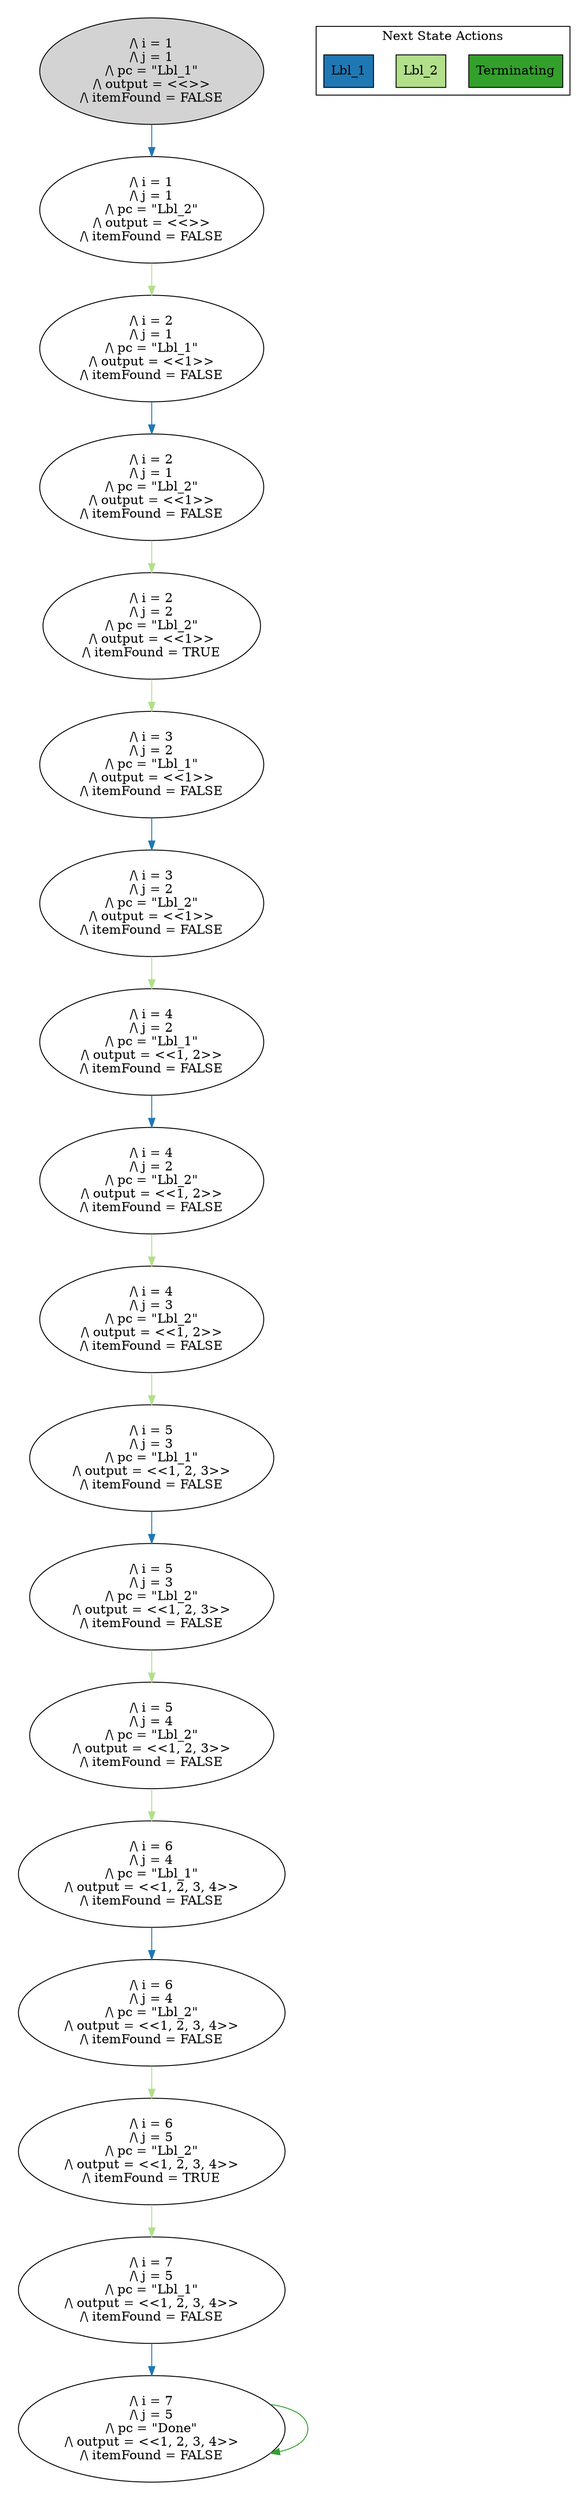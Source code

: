 strict digraph DiskGraph {
edge [colorscheme="paired12"]
nodesep=0.35;
subgraph cluster_graph {
color="white";
6777070859535446429 [label="/\\ i = 1\n/\\ j = 1\n/\\ pc = \"Lbl_1\"\n/\\ output = <<>>\n/\\ itemFound = FALSE",style = filled]
6777070859535446429 -> 4355573299634651269 [label="",color="2",fontcolor="2"];
4355573299634651269 [label="/\\ i = 1\n/\\ j = 1\n/\\ pc = \"Lbl_2\"\n/\\ output = <<>>\n/\\ itemFound = FALSE"];
4355573299634651269 -> -7287340824669452388 [label="",color="3",fontcolor="3"];
-7287340824669452388 [label="/\\ i = 2\n/\\ j = 1\n/\\ pc = \"Lbl_1\"\n/\\ output = <<1>>\n/\\ itemFound = FALSE"];
-7287340824669452388 -> 6697182884849028390 [label="",color="2",fontcolor="2"];
6697182884849028390 [label="/\\ i = 2\n/\\ j = 1\n/\\ pc = \"Lbl_2\"\n/\\ output = <<1>>\n/\\ itemFound = FALSE"];
6697182884849028390 -> -7618382091593176246 [label="",color="3",fontcolor="3"];
-7618382091593176246 [label="/\\ i = 2\n/\\ j = 2\n/\\ pc = \"Lbl_2\"\n/\\ output = <<1>>\n/\\ itemFound = TRUE"];
-7618382091593176246 -> -3368720408380039331 [label="",color="3",fontcolor="3"];
-3368720408380039331 [label="/\\ i = 3\n/\\ j = 2\n/\\ pc = \"Lbl_1\"\n/\\ output = <<1>>\n/\\ itemFound = FALSE"];
-3368720408380039331 -> 1662075497959822823 [label="",color="2",fontcolor="2"];
1662075497959822823 [label="/\\ i = 3\n/\\ j = 2\n/\\ pc = \"Lbl_2\"\n/\\ output = <<1>>\n/\\ itemFound = FALSE"];
1662075497959822823 -> -994935628771361644 [label="",color="3",fontcolor="3"];
-994935628771361644 [label="/\\ i = 4\n/\\ j = 2\n/\\ pc = \"Lbl_1\"\n/\\ output = <<1, 2>>\n/\\ itemFound = FALSE"];
-994935628771361644 -> -5332600991007059046 [label="",color="2",fontcolor="2"];
-5332600991007059046 [label="/\\ i = 4\n/\\ j = 2\n/\\ pc = \"Lbl_2\"\n/\\ output = <<1, 2>>\n/\\ itemFound = FALSE"];
-5332600991007059046 -> 3078778744852124988 [label="",color="3",fontcolor="3"];
3078778744852124988 [label="/\\ i = 4\n/\\ j = 3\n/\\ pc = \"Lbl_2\"\n/\\ output = <<1, 2>>\n/\\ itemFound = FALSE"];
3078778744852124988 -> 8334340084089581559 [label="",color="3",fontcolor="3"];
8334340084089581559 [label="/\\ i = 5\n/\\ j = 3\n/\\ pc = \"Lbl_1\"\n/\\ output = <<1, 2, 3>>\n/\\ itemFound = FALSE"];
8334340084089581559 -> -5830364095648550161 [label="",color="2",fontcolor="2"];
-5830364095648550161 [label="/\\ i = 5\n/\\ j = 3\n/\\ pc = \"Lbl_2\"\n/\\ output = <<1, 2, 3>>\n/\\ itemFound = FALSE"];
-5830364095648550161 -> -3476308486923815699 [label="",color="3",fontcolor="3"];
-3476308486923815699 [label="/\\ i = 5\n/\\ j = 4\n/\\ pc = \"Lbl_2\"\n/\\ output = <<1, 2, 3>>\n/\\ itemFound = FALSE"];
-3476308486923815699 -> 6746379860715649615 [label="",color="3",fontcolor="3"];
6746379860715649615 [label="/\\ i = 6\n/\\ j = 4\n/\\ pc = \"Lbl_1\"\n/\\ output = <<1, 2, 3, 4>>\n/\\ itemFound = FALSE"];
6746379860715649615 -> -5114367419752832706 [label="",color="2",fontcolor="2"];
-5114367419752832706 [label="/\\ i = 6\n/\\ j = 4\n/\\ pc = \"Lbl_2\"\n/\\ output = <<1, 2, 3, 4>>\n/\\ itemFound = FALSE"];
-5114367419752832706 -> -7214405200477601850 [label="",color="3",fontcolor="3"];
-7214405200477601850 [label="/\\ i = 6\n/\\ j = 5\n/\\ pc = \"Lbl_2\"\n/\\ output = <<1, 2, 3, 4>>\n/\\ itemFound = TRUE"];
-7214405200477601850 -> 4676772336646193264 [label="",color="3",fontcolor="3"];
4676772336646193264 [label="/\\ i = 7\n/\\ j = 5\n/\\ pc = \"Lbl_1\"\n/\\ output = <<1, 2, 3, 4>>\n/\\ itemFound = FALSE"];
4676772336646193264 -> -2087530806849789083 [label="",color="2",fontcolor="2"];
-2087530806849789083 [label="/\\ i = 7\n/\\ j = 5\n/\\ pc = \"Done\"\n/\\ output = <<1, 2, 3, 4>>\n/\\ itemFound = FALSE"];
-2087530806849789083 -> -2087530806849789083 [label="",color="4",fontcolor="4"];
{rank = same; 6777070859535446429;}
{rank = same; 4355573299634651269;}
{rank = same; -7287340824669452388;}
{rank = same; 6697182884849028390;}
{rank = same; -7618382091593176246;}
{rank = same; -3368720408380039331;}
{rank = same; 1662075497959822823;}
{rank = same; -994935628771361644;}
{rank = same; -5332600991007059046;}
{rank = same; 3078778744852124988;}
{rank = same; 8334340084089581559;}
{rank = same; -5830364095648550161;}
{rank = same; -3476308486923815699;}
{rank = same; 6746379860715649615;}
{rank = same; -5114367419752832706;}
{rank = same; -7214405200477601850;}
{rank = same; 4676772336646193264;}
{rank = same; -2087530806849789083;}
}
subgraph cluster_legend {graph[style=bold];label = "Next State Actions" style="solid"
node [ labeljust="l",colorscheme="paired12",style=filled,shape=record ]
Terminating [label="Terminating",fillcolor=4]
Lbl_2 [label="Lbl_2",fillcolor=3]
Lbl_1 [label="Lbl_1",fillcolor=2]
}}